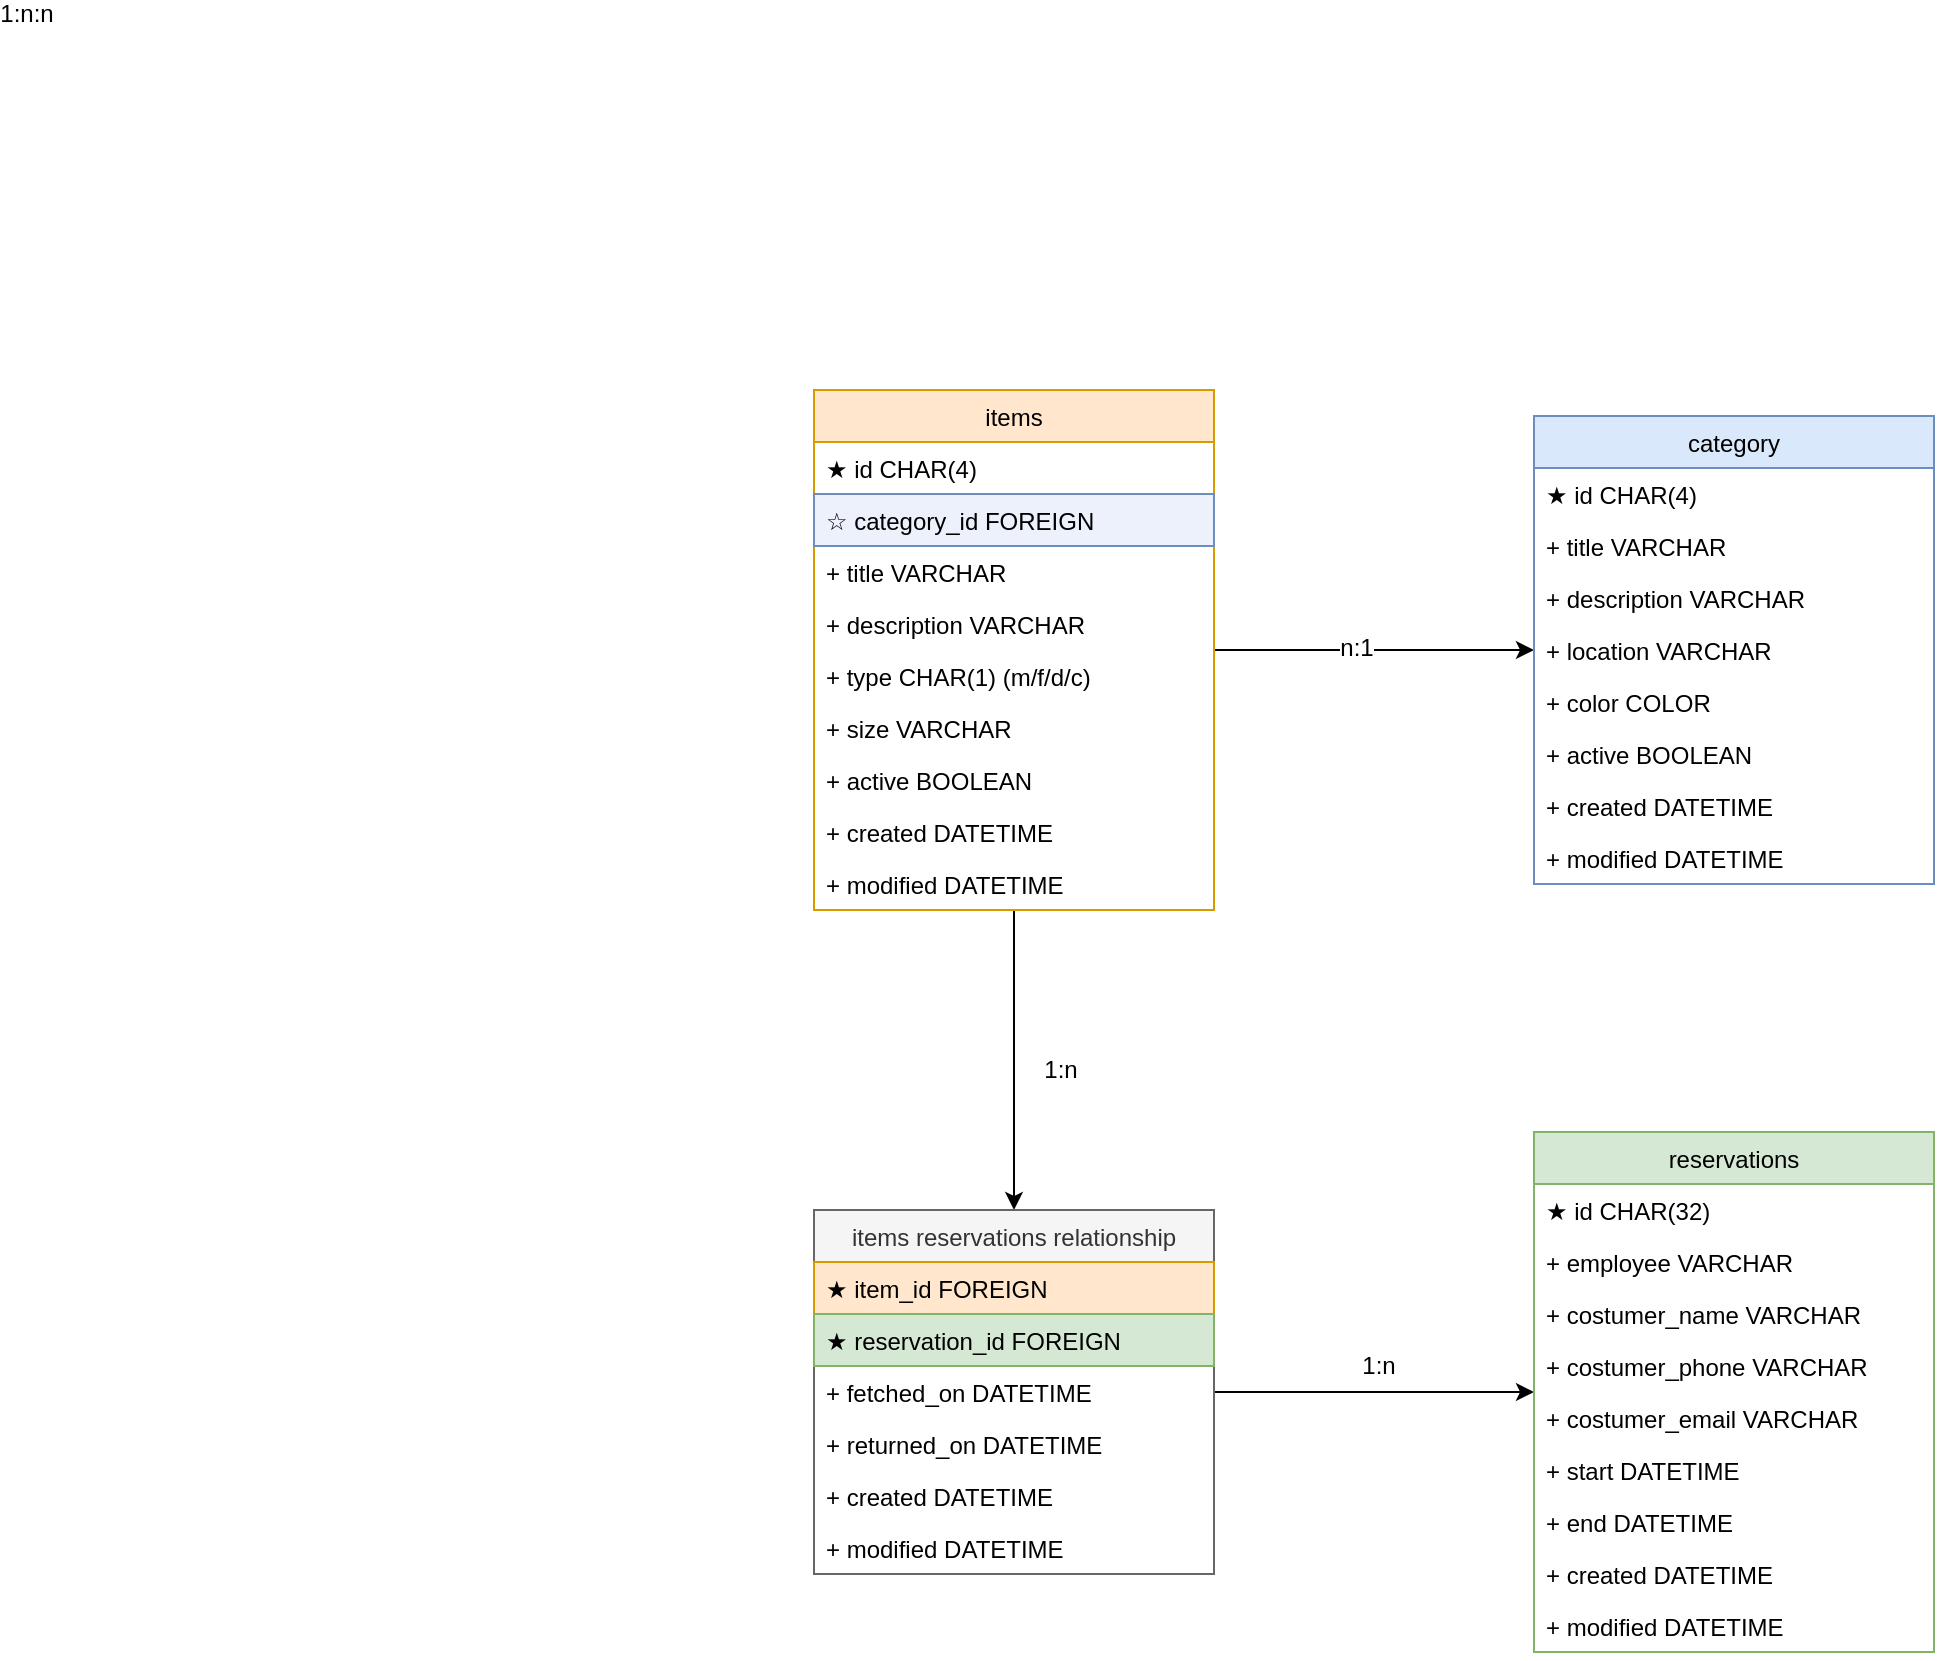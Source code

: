 <mxfile version="12.7.4" type="github">
  <diagram id="NQGxKBJqIbBMCAULDerY" name="Page-1">
    <mxGraphModel dx="2272" dy="1862" grid="1" gridSize="10" guides="1" tooltips="1" connect="1" arrows="1" fold="1" page="1" pageScale="1" pageWidth="850" pageHeight="1100" math="0" shadow="0">
      <root>
        <mxCell id="0" />
        <mxCell id="1" parent="0" />
        <mxCell id="46GzT4hHPh9M0fxXUTL5-27" value="" style="edgeStyle=orthogonalEdgeStyle;rounded=0;orthogonalLoop=1;jettySize=auto;html=1;" parent="1" source="46GzT4hHPh9M0fxXUTL5-1" target="46GzT4hHPh9M0fxXUTL5-14" edge="1">
          <mxGeometry relative="1" as="geometry" />
        </mxCell>
        <mxCell id="46GzT4hHPh9M0fxXUTL5-29" value="n:1" style="text;html=1;align=center;verticalAlign=middle;resizable=0;points=[];labelBackgroundColor=#ffffff;" parent="46GzT4hHPh9M0fxXUTL5-27" vertex="1" connectable="0">
          <mxGeometry x="-0.116" y="1" relative="1" as="geometry">
            <mxPoint as="offset" />
          </mxGeometry>
        </mxCell>
        <mxCell id="46GzT4hHPh9M0fxXUTL5-41" value="" style="edgeStyle=orthogonalEdgeStyle;rounded=0;orthogonalLoop=1;jettySize=auto;html=1;exitX=1;exitY=0.5;exitDx=0;exitDy=0;" parent="1" source="46GzT4hHPh9M0fxXUTL5-42" target="46GzT4hHPh9M0fxXUTL5-30" edge="1">
          <mxGeometry relative="1" as="geometry">
            <mxPoint x="230" y="330" as="sourcePoint" />
          </mxGeometry>
        </mxCell>
        <mxCell id="46GzT4hHPh9M0fxXUTL5-64" value="1:n" style="text;html=1;align=center;verticalAlign=middle;resizable=0;points=[];labelBackgroundColor=#ffffff;" parent="46GzT4hHPh9M0fxXUTL5-41" vertex="1" connectable="0">
          <mxGeometry x="0.857" y="3" relative="1" as="geometry">
            <mxPoint x="-67" y="-10.0" as="offset" />
          </mxGeometry>
        </mxCell>
        <mxCell id="XPq-pTZgI3n_-rtCfSwr-11" value="" style="edgeStyle=orthogonalEdgeStyle;rounded=0;orthogonalLoop=1;jettySize=auto;html=1;" edge="1" parent="1" source="46GzT4hHPh9M0fxXUTL5-1" target="XPq-pTZgI3n_-rtCfSwr-1">
          <mxGeometry relative="1" as="geometry">
            <Array as="points">
              <mxPoint x="260" y="350" />
              <mxPoint x="260" y="350" />
            </Array>
          </mxGeometry>
        </mxCell>
        <mxCell id="46GzT4hHPh9M0fxXUTL5-1" value="items" style="swimlane;fontStyle=0;childLayout=stackLayout;horizontal=1;startSize=26;fillColor=#ffe6cc;horizontalStack=0;resizeParent=1;resizeParentMax=0;resizeLast=0;collapsible=1;marginBottom=0;strokeColor=#d79b00;" parent="1" vertex="1">
          <mxGeometry x="160" y="20" width="200" height="260" as="geometry" />
        </mxCell>
        <mxCell id="46GzT4hHPh9M0fxXUTL5-2" value="★ id CHAR(4)" style="text;strokeColor=none;fillColor=none;align=left;verticalAlign=top;spacingLeft=4;spacingRight=4;overflow=hidden;rotatable=0;points=[[0,0.5],[1,0.5]];portConstraint=eastwest;" parent="46GzT4hHPh9M0fxXUTL5-1" vertex="1">
          <mxGeometry y="26" width="200" height="26" as="geometry" />
        </mxCell>
        <mxCell id="46GzT4hHPh9M0fxXUTL5-5" value="☆ category_id FOREIGN" style="text;align=left;verticalAlign=top;spacingLeft=4;spacingRight=4;overflow=hidden;rotatable=0;points=[[0,0.5],[1,0.5]];portConstraint=eastwest;fillColor=#EDF1FC;strokeColor=#6c8ebf;" parent="46GzT4hHPh9M0fxXUTL5-1" vertex="1">
          <mxGeometry y="52" width="200" height="26" as="geometry" />
        </mxCell>
        <mxCell id="46GzT4hHPh9M0fxXUTL5-3" value="+ title VARCHAR" style="text;strokeColor=none;fillColor=none;align=left;verticalAlign=top;spacingLeft=4;spacingRight=4;overflow=hidden;rotatable=0;points=[[0,0.5],[1,0.5]];portConstraint=eastwest;" parent="46GzT4hHPh9M0fxXUTL5-1" vertex="1">
          <mxGeometry y="78" width="200" height="26" as="geometry" />
        </mxCell>
        <mxCell id="46GzT4hHPh9M0fxXUTL5-4" value="+ description VARCHAR" style="text;strokeColor=none;fillColor=none;align=left;verticalAlign=top;spacingLeft=4;spacingRight=4;overflow=hidden;rotatable=0;points=[[0,0.5],[1,0.5]];portConstraint=eastwest;" parent="46GzT4hHPh9M0fxXUTL5-1" vertex="1">
          <mxGeometry y="104" width="200" height="26" as="geometry" />
        </mxCell>
        <mxCell id="46GzT4hHPh9M0fxXUTL5-6" value="+ type CHAR(1) (m/f/d/c)" style="text;strokeColor=none;fillColor=none;align=left;verticalAlign=top;spacingLeft=4;spacingRight=4;overflow=hidden;rotatable=0;points=[[0,0.5],[1,0.5]];portConstraint=eastwest;" parent="46GzT4hHPh9M0fxXUTL5-1" vertex="1">
          <mxGeometry y="130" width="200" height="26" as="geometry" />
        </mxCell>
        <mxCell id="46GzT4hHPh9M0fxXUTL5-7" value="+ size VARCHAR" style="text;strokeColor=none;fillColor=none;align=left;verticalAlign=top;spacingLeft=4;spacingRight=4;overflow=hidden;rotatable=0;points=[[0,0.5],[1,0.5]];portConstraint=eastwest;" parent="46GzT4hHPh9M0fxXUTL5-1" vertex="1">
          <mxGeometry y="156" width="200" height="26" as="geometry" />
        </mxCell>
        <mxCell id="46GzT4hHPh9M0fxXUTL5-8" value="+ active BOOLEAN" style="text;strokeColor=none;fillColor=none;align=left;verticalAlign=top;spacingLeft=4;spacingRight=4;overflow=hidden;rotatable=0;points=[[0,0.5],[1,0.5]];portConstraint=eastwest;" parent="46GzT4hHPh9M0fxXUTL5-1" vertex="1">
          <mxGeometry y="182" width="200" height="26" as="geometry" />
        </mxCell>
        <mxCell id="46GzT4hHPh9M0fxXUTL5-12" value="+ created DATETIME" style="text;strokeColor=none;fillColor=none;align=left;verticalAlign=top;spacingLeft=4;spacingRight=4;overflow=hidden;rotatable=0;points=[[0,0.5],[1,0.5]];portConstraint=eastwest;" parent="46GzT4hHPh9M0fxXUTL5-1" vertex="1">
          <mxGeometry y="208" width="200" height="26" as="geometry" />
        </mxCell>
        <mxCell id="46GzT4hHPh9M0fxXUTL5-11" value="+ modified DATETIME" style="text;strokeColor=none;fillColor=none;align=left;verticalAlign=top;spacingLeft=4;spacingRight=4;overflow=hidden;rotatable=0;points=[[0,0.5],[1,0.5]];portConstraint=eastwest;" parent="46GzT4hHPh9M0fxXUTL5-1" vertex="1">
          <mxGeometry y="234" width="200" height="26" as="geometry" />
        </mxCell>
        <mxCell id="XPq-pTZgI3n_-rtCfSwr-1" value="items reservations relationship" style="swimlane;fontStyle=0;childLayout=stackLayout;horizontal=1;startSize=26;fillColor=#f5f5f5;horizontalStack=0;resizeParent=1;resizeParentMax=0;resizeLast=0;collapsible=1;marginBottom=0;strokeColor=#666666;fontColor=#333333;" vertex="1" parent="1">
          <mxGeometry x="160" y="430" width="200" height="182" as="geometry" />
        </mxCell>
        <mxCell id="XPq-pTZgI3n_-rtCfSwr-3" value="★ item_id FOREIGN" style="text;align=left;verticalAlign=top;spacingLeft=4;spacingRight=4;overflow=hidden;rotatable=0;points=[[0,0.5],[1,0.5]];portConstraint=eastwest;fillColor=#ffe6cc;strokeColor=#d79b00;" vertex="1" parent="XPq-pTZgI3n_-rtCfSwr-1">
          <mxGeometry y="26" width="200" height="26" as="geometry" />
        </mxCell>
        <mxCell id="XPq-pTZgI3n_-rtCfSwr-12" value="★ reservation_id FOREIGN" style="text;align=left;verticalAlign=top;spacingLeft=4;spacingRight=4;overflow=hidden;rotatable=0;points=[[0,0.5],[1,0.5]];portConstraint=eastwest;fillColor=#d5e8d4;strokeColor=#82b366;" vertex="1" parent="XPq-pTZgI3n_-rtCfSwr-1">
          <mxGeometry y="52" width="200" height="26" as="geometry" />
        </mxCell>
        <mxCell id="46GzT4hHPh9M0fxXUTL5-42" value="+ fetched_on DATETIME" style="text;strokeColor=none;fillColor=none;align=left;verticalAlign=top;spacingLeft=4;spacingRight=4;overflow=hidden;rotatable=0;points=[[0,0.5],[1,0.5]];portConstraint=eastwest;" parent="XPq-pTZgI3n_-rtCfSwr-1" vertex="1">
          <mxGeometry y="78" width="200" height="26" as="geometry" />
        </mxCell>
        <mxCell id="46GzT4hHPh9M0fxXUTL5-43" value="+ returned_on DATETIME" style="text;strokeColor=none;fillColor=none;align=left;verticalAlign=top;spacingLeft=4;spacingRight=4;overflow=hidden;rotatable=0;points=[[0,0.5],[1,0.5]];portConstraint=eastwest;" parent="XPq-pTZgI3n_-rtCfSwr-1" vertex="1">
          <mxGeometry y="104" width="200" height="26" as="geometry" />
        </mxCell>
        <mxCell id="XPq-pTZgI3n_-rtCfSwr-9" value="+ created DATETIME" style="text;strokeColor=none;fillColor=none;align=left;verticalAlign=top;spacingLeft=4;spacingRight=4;overflow=hidden;rotatable=0;points=[[0,0.5],[1,0.5]];portConstraint=eastwest;" vertex="1" parent="XPq-pTZgI3n_-rtCfSwr-1">
          <mxGeometry y="130" width="200" height="26" as="geometry" />
        </mxCell>
        <mxCell id="XPq-pTZgI3n_-rtCfSwr-10" value="+ modified DATETIME" style="text;strokeColor=none;fillColor=none;align=left;verticalAlign=top;spacingLeft=4;spacingRight=4;overflow=hidden;rotatable=0;points=[[0,0.5],[1,0.5]];portConstraint=eastwest;" vertex="1" parent="XPq-pTZgI3n_-rtCfSwr-1">
          <mxGeometry y="156" width="200" height="26" as="geometry" />
        </mxCell>
        <mxCell id="46GzT4hHPh9M0fxXUTL5-30" value="reservations" style="swimlane;fontStyle=0;childLayout=stackLayout;horizontal=1;startSize=26;fillColor=#d5e8d4;horizontalStack=0;resizeParent=1;resizeParentMax=0;resizeLast=0;collapsible=1;marginBottom=0;strokeColor=#82b366;" parent="1" vertex="1">
          <mxGeometry x="520" y="391" width="200" height="260" as="geometry" />
        </mxCell>
        <mxCell id="46GzT4hHPh9M0fxXUTL5-31" value="★ id CHAR(32)" style="text;strokeColor=none;fillColor=none;align=left;verticalAlign=top;spacingLeft=4;spacingRight=4;overflow=hidden;rotatable=0;points=[[0,0.5],[1,0.5]];portConstraint=eastwest;" parent="46GzT4hHPh9M0fxXUTL5-30" vertex="1">
          <mxGeometry y="26" width="200" height="26" as="geometry" />
        </mxCell>
        <mxCell id="rjzpWM8MEfxIzV5pYhfM-2" value="+ employee VARCHAR" style="text;strokeColor=none;fillColor=none;align=left;verticalAlign=top;spacingLeft=4;spacingRight=4;overflow=hidden;rotatable=0;points=[[0,0.5],[1,0.5]];portConstraint=eastwest;" parent="46GzT4hHPh9M0fxXUTL5-30" vertex="1">
          <mxGeometry y="52" width="200" height="26" as="geometry" />
        </mxCell>
        <mxCell id="rjzpWM8MEfxIzV5pYhfM-3" value="+ costumer_name VARCHAR" style="text;strokeColor=none;fillColor=none;align=left;verticalAlign=top;spacingLeft=4;spacingRight=4;overflow=hidden;rotatable=0;points=[[0,0.5],[1,0.5]];portConstraint=eastwest;" parent="46GzT4hHPh9M0fxXUTL5-30" vertex="1">
          <mxGeometry y="78" width="200" height="26" as="geometry" />
        </mxCell>
        <mxCell id="rjzpWM8MEfxIzV5pYhfM-5" value="+ costumer_phone VARCHAR" style="text;strokeColor=none;fillColor=none;align=left;verticalAlign=top;spacingLeft=4;spacingRight=4;overflow=hidden;rotatable=0;points=[[0,0.5],[1,0.5]];portConstraint=eastwest;" parent="46GzT4hHPh9M0fxXUTL5-30" vertex="1">
          <mxGeometry y="104" width="200" height="26" as="geometry" />
        </mxCell>
        <mxCell id="rjzpWM8MEfxIzV5pYhfM-4" value="+ costumer_email VARCHAR" style="text;strokeColor=none;fillColor=none;align=left;verticalAlign=top;spacingLeft=4;spacingRight=4;overflow=hidden;rotatable=0;points=[[0,0.5],[1,0.5]];portConstraint=eastwest;" parent="46GzT4hHPh9M0fxXUTL5-30" vertex="1">
          <mxGeometry y="130" width="200" height="26" as="geometry" />
        </mxCell>
        <mxCell id="46GzT4hHPh9M0fxXUTL5-45" value="+ start DATETIME" style="text;strokeColor=none;fillColor=none;align=left;verticalAlign=top;spacingLeft=4;spacingRight=4;overflow=hidden;rotatable=0;points=[[0,0.5],[1,0.5]];portConstraint=eastwest;" parent="46GzT4hHPh9M0fxXUTL5-30" vertex="1">
          <mxGeometry y="156" width="200" height="26" as="geometry" />
        </mxCell>
        <mxCell id="46GzT4hHPh9M0fxXUTL5-44" value="+ end DATETIME" style="text;strokeColor=none;fillColor=none;align=left;verticalAlign=top;spacingLeft=4;spacingRight=4;overflow=hidden;rotatable=0;points=[[0,0.5],[1,0.5]];portConstraint=eastwest;" parent="46GzT4hHPh9M0fxXUTL5-30" vertex="1">
          <mxGeometry y="182" width="200" height="26" as="geometry" />
        </mxCell>
        <mxCell id="46GzT4hHPh9M0fxXUTL5-37" value="+ created DATETIME" style="text;strokeColor=none;fillColor=none;align=left;verticalAlign=top;spacingLeft=4;spacingRight=4;overflow=hidden;rotatable=0;points=[[0,0.5],[1,0.5]];portConstraint=eastwest;" parent="46GzT4hHPh9M0fxXUTL5-30" vertex="1">
          <mxGeometry y="208" width="200" height="26" as="geometry" />
        </mxCell>
        <mxCell id="46GzT4hHPh9M0fxXUTL5-38" value="+ modified DATETIME" style="text;strokeColor=none;fillColor=none;align=left;verticalAlign=top;spacingLeft=4;spacingRight=4;overflow=hidden;rotatable=0;points=[[0,0.5],[1,0.5]];portConstraint=eastwest;" parent="46GzT4hHPh9M0fxXUTL5-30" vertex="1">
          <mxGeometry y="234" width="200" height="26" as="geometry" />
        </mxCell>
        <mxCell id="46GzT4hHPh9M0fxXUTL5-14" value="category" style="swimlane;fontStyle=0;childLayout=stackLayout;horizontal=1;startSize=26;fillColor=#dae8fc;horizontalStack=0;resizeParent=1;resizeParentMax=0;resizeLast=0;collapsible=1;marginBottom=0;strokeColor=#6c8ebf;" parent="1" vertex="1">
          <mxGeometry x="520" y="33" width="200" height="234" as="geometry" />
        </mxCell>
        <mxCell id="46GzT4hHPh9M0fxXUTL5-15" value="★ id CHAR(4)" style="text;strokeColor=none;fillColor=none;align=left;verticalAlign=top;spacingLeft=4;spacingRight=4;overflow=hidden;rotatable=0;points=[[0,0.5],[1,0.5]];portConstraint=eastwest;" parent="46GzT4hHPh9M0fxXUTL5-14" vertex="1">
          <mxGeometry y="26" width="200" height="26" as="geometry" />
        </mxCell>
        <mxCell id="46GzT4hHPh9M0fxXUTL5-16" value="+ title VARCHAR" style="text;strokeColor=none;fillColor=none;align=left;verticalAlign=top;spacingLeft=4;spacingRight=4;overflow=hidden;rotatable=0;points=[[0,0.5],[1,0.5]];portConstraint=eastwest;" parent="46GzT4hHPh9M0fxXUTL5-14" vertex="1">
          <mxGeometry y="52" width="200" height="26" as="geometry" />
        </mxCell>
        <mxCell id="46GzT4hHPh9M0fxXUTL5-17" value="+ description VARCHAR" style="text;strokeColor=none;fillColor=none;align=left;verticalAlign=top;spacingLeft=4;spacingRight=4;overflow=hidden;rotatable=0;points=[[0,0.5],[1,0.5]];portConstraint=eastwest;" parent="46GzT4hHPh9M0fxXUTL5-14" vertex="1">
          <mxGeometry y="78" width="200" height="26" as="geometry" />
        </mxCell>
        <mxCell id="46GzT4hHPh9M0fxXUTL5-28" value="+ location VARCHAR" style="text;strokeColor=none;fillColor=none;align=left;verticalAlign=top;spacingLeft=4;spacingRight=4;overflow=hidden;rotatable=0;points=[[0,0.5],[1,0.5]];portConstraint=eastwest;" parent="46GzT4hHPh9M0fxXUTL5-14" vertex="1">
          <mxGeometry y="104" width="200" height="26" as="geometry" />
        </mxCell>
        <mxCell id="46GzT4hHPh9M0fxXUTL5-18" value="+ color COLOR" style="text;strokeColor=none;fillColor=none;align=left;verticalAlign=top;spacingLeft=4;spacingRight=4;overflow=hidden;rotatable=0;points=[[0,0.5],[1,0.5]];portConstraint=eastwest;" parent="46GzT4hHPh9M0fxXUTL5-14" vertex="1">
          <mxGeometry y="130" width="200" height="26" as="geometry" />
        </mxCell>
        <mxCell id="46GzT4hHPh9M0fxXUTL5-20" value="+ active BOOLEAN" style="text;strokeColor=none;fillColor=none;align=left;verticalAlign=top;spacingLeft=4;spacingRight=4;overflow=hidden;rotatable=0;points=[[0,0.5],[1,0.5]];portConstraint=eastwest;" parent="46GzT4hHPh9M0fxXUTL5-14" vertex="1">
          <mxGeometry y="156" width="200" height="26" as="geometry" />
        </mxCell>
        <mxCell id="46GzT4hHPh9M0fxXUTL5-22" value="+ created DATETIME" style="text;strokeColor=none;fillColor=none;align=left;verticalAlign=top;spacingLeft=4;spacingRight=4;overflow=hidden;rotatable=0;points=[[0,0.5],[1,0.5]];portConstraint=eastwest;" parent="46GzT4hHPh9M0fxXUTL5-14" vertex="1">
          <mxGeometry y="182" width="200" height="26" as="geometry" />
        </mxCell>
        <mxCell id="46GzT4hHPh9M0fxXUTL5-23" value="+ modified DATETIME" style="text;strokeColor=none;fillColor=none;align=left;verticalAlign=top;spacingLeft=4;spacingRight=4;overflow=hidden;rotatable=0;points=[[0,0.5],[1,0.5]];portConstraint=eastwest;" parent="46GzT4hHPh9M0fxXUTL5-14" vertex="1">
          <mxGeometry y="208" width="200" height="26" as="geometry" />
        </mxCell>
        <mxCell id="XPq-pTZgI3n_-rtCfSwr-14" value="1:n" style="text;html=1;align=center;verticalAlign=middle;resizable=0;points=[];labelBackgroundColor=#ffffff;" vertex="1" connectable="0" parent="1">
          <mxGeometry x="0.857" y="3" relative="1" as="geometry">
            <mxPoint x="-229" y="-168" as="offset" />
          </mxGeometry>
        </mxCell>
        <mxCell id="XPq-pTZgI3n_-rtCfSwr-15" value="1:n" style="text;html=1;align=center;verticalAlign=middle;resizable=0;points=[];labelBackgroundColor=#ffffff;" vertex="1" connectable="0" parent="1">
          <mxGeometry x="0.857" y="3" relative="1" as="geometry">
            <mxPoint x="-239" y="-168" as="offset" />
          </mxGeometry>
        </mxCell>
        <mxCell id="XPq-pTZgI3n_-rtCfSwr-16" value="1:n" style="text;html=1;align=center;verticalAlign=middle;resizable=0;points=[];labelBackgroundColor=#ffffff;" vertex="1" connectable="0" parent="1">
          <mxGeometry x="350" y="370" as="geometry">
            <mxPoint x="-67" y="-10.0" as="offset" />
          </mxGeometry>
        </mxCell>
      </root>
    </mxGraphModel>
  </diagram>
</mxfile>
